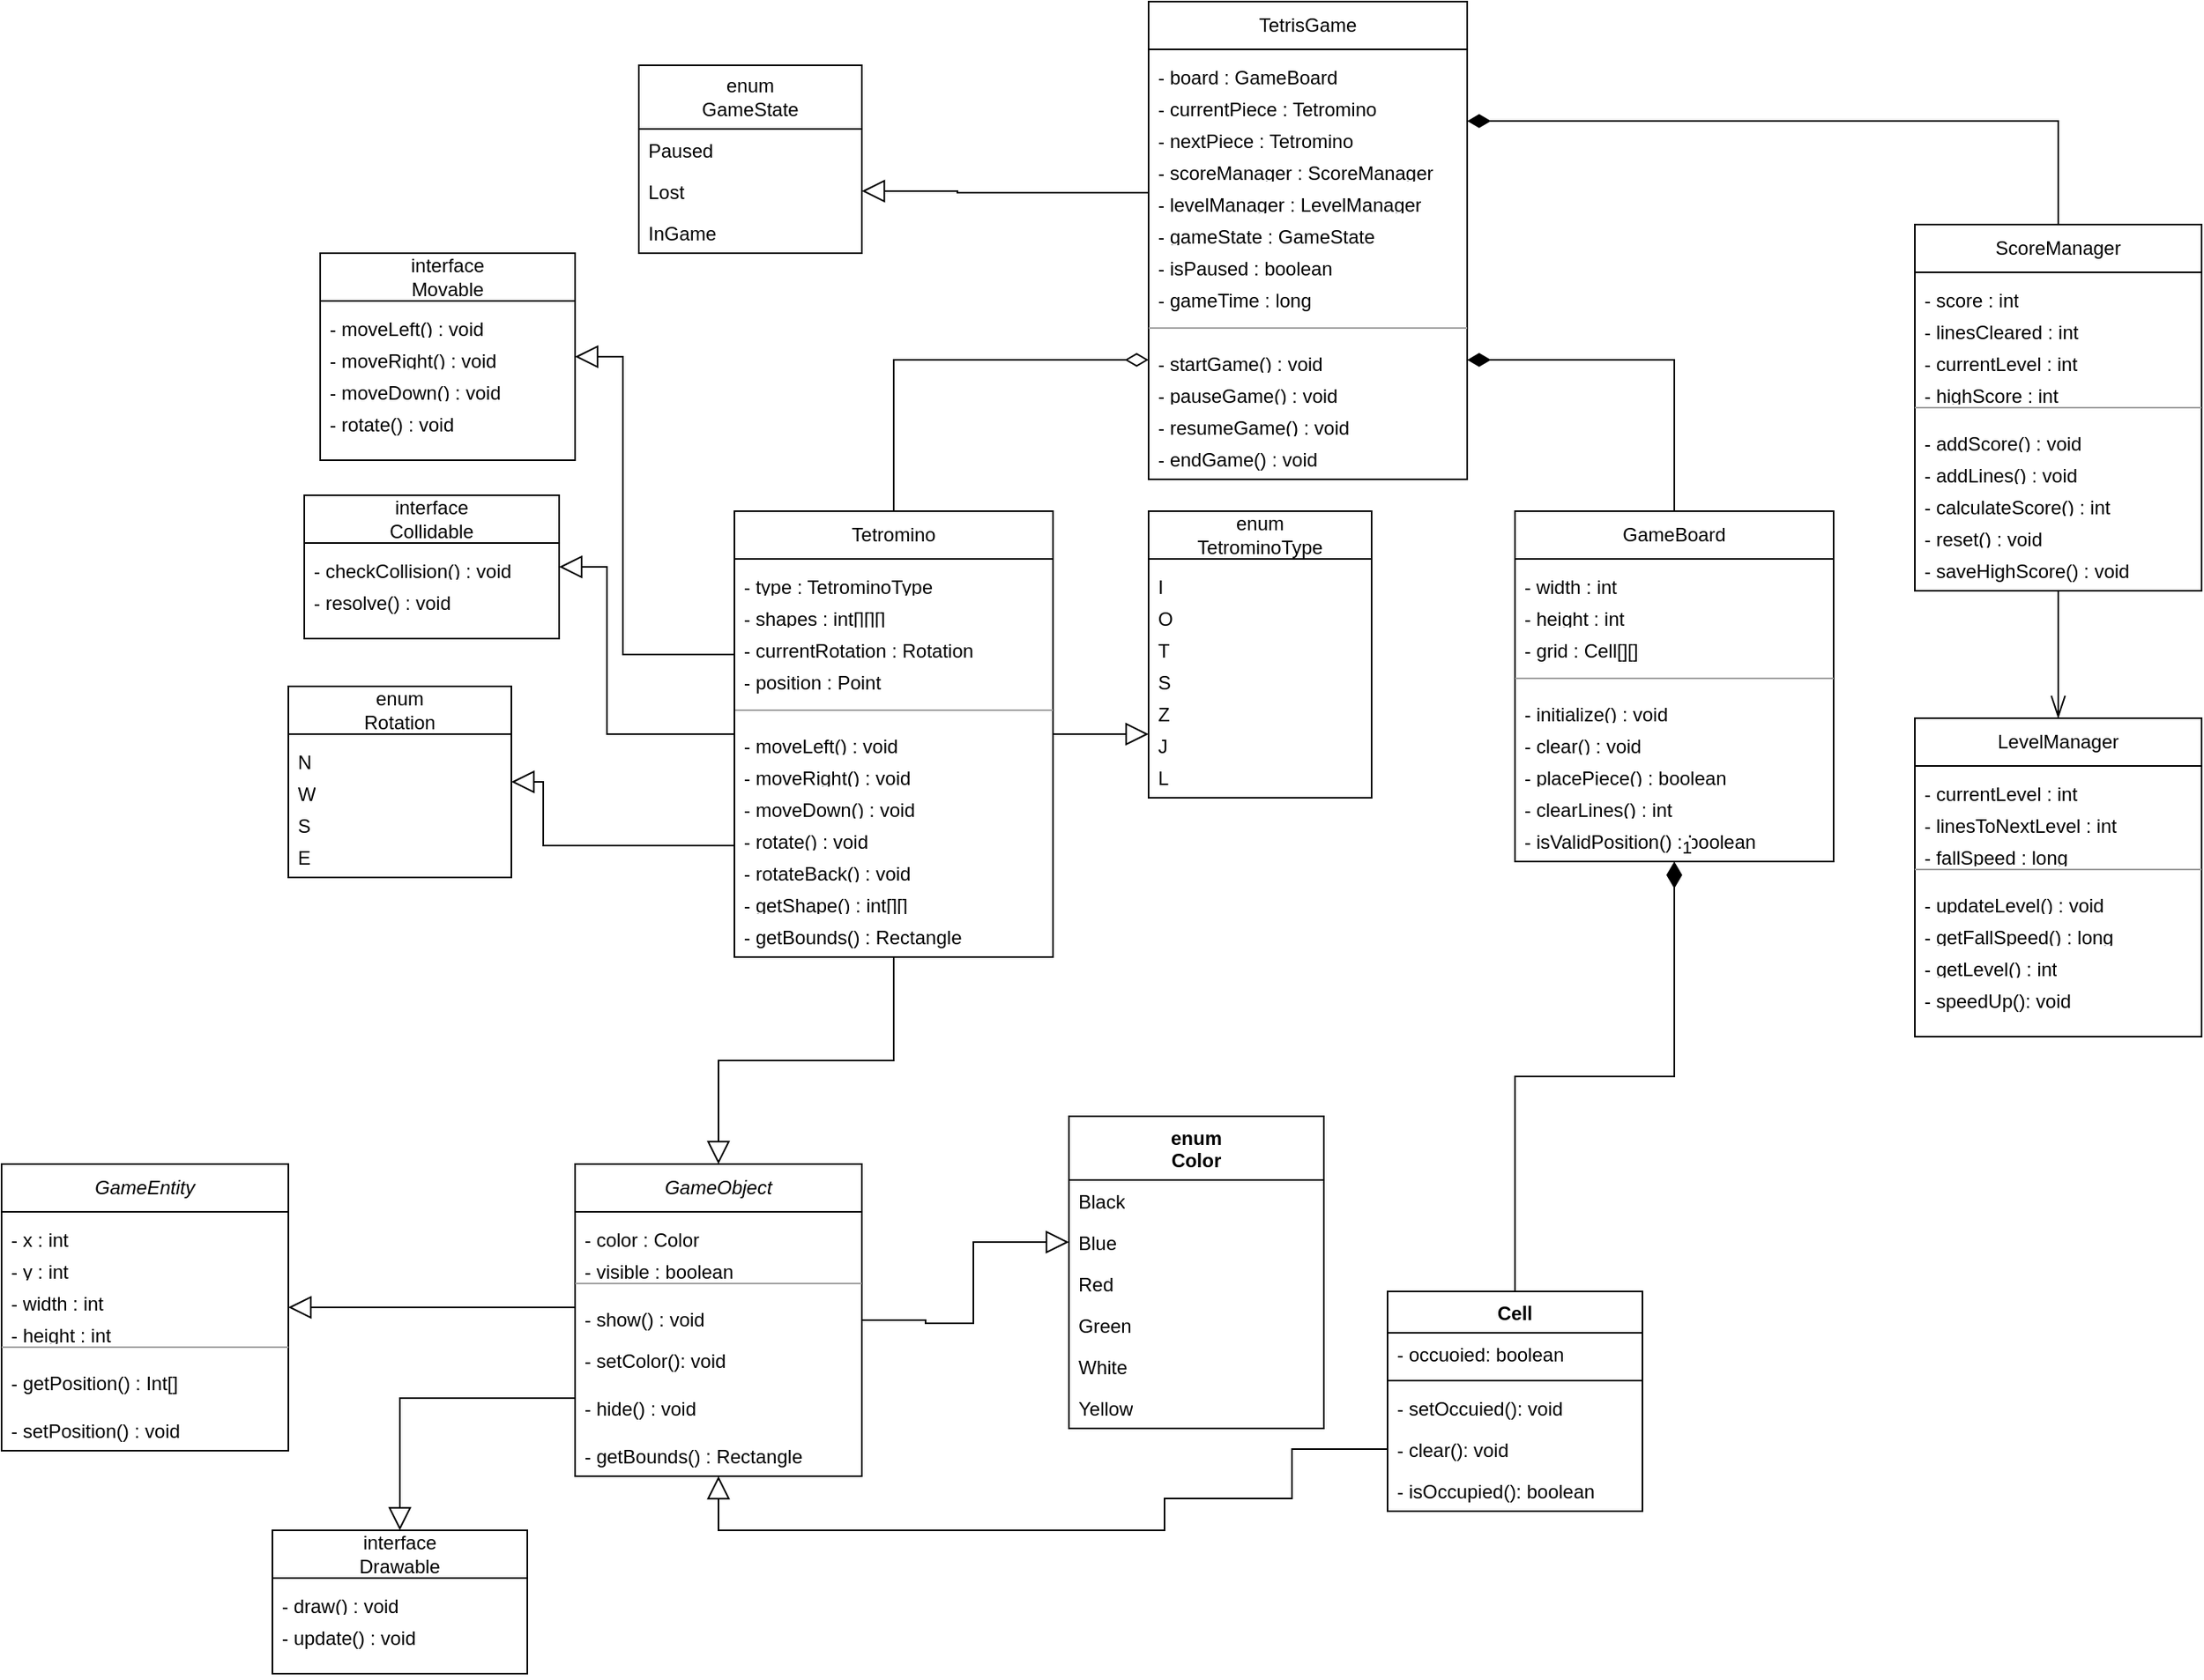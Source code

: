 <mxfile version="28.0.6">
  <diagram name="Tetris Class Diagram" id="tetris-class-diagram">
    <mxGraphModel dx="1246" dy="756" grid="1" gridSize="10" guides="1" tooltips="1" connect="1" arrows="1" fold="1" page="1" pageScale="1" pageWidth="827" pageHeight="1169" math="0" shadow="0">
      <root>
        <mxCell id="0" />
        <mxCell id="1" parent="0" />
        <mxCell id="Movable" value="&lt;div&gt;interface&lt;/div&gt;Movable" style="swimlane;fontStyle=0;childLayout=stackLayout;horizontal=1;startSize=30;horizontalStack=0;resizeParent=1;resizeParentMax=0;resizeLast=0;collapsible=1;marginBottom=0;whiteSpace=wrap;html=1;" parent="1" vertex="1">
          <mxGeometry x="240" y="158" width="160" height="130" as="geometry" />
        </mxCell>
        <mxCell id="Movable_method1" value="- moveLeft() : void" style="text;strokeColor=none;fillColor=none;align=left;verticalAlign=top;spacingLeft=4;spacingTop=4;whiteSpace=wrap;overflow=hidden;rotatable=0;portConstraint=eastwest;html=1;" parent="Movable" vertex="1" connectable="0">
          <mxGeometry y="30" width="160" height="20" as="geometry" />
        </mxCell>
        <mxCell id="Movable_method2" value="- moveRight() : void" style="text;strokeColor=none;fillColor=none;align=left;verticalAlign=top;spacingLeft=4;spacingTop=4;whiteSpace=wrap;overflow=hidden;rotatable=0;portConstraint=eastwest;html=1;" parent="Movable" vertex="1" connectable="0">
          <mxGeometry y="50" width="160" height="20" as="geometry" />
        </mxCell>
        <mxCell id="Movable_method3" value="- moveDown() : void" style="text;strokeColor=none;fillColor=none;align=left;verticalAlign=top;spacingLeft=4;spacingTop=4;whiteSpace=wrap;overflow=hidden;rotatable=0;portConstraint=eastwest;html=1;" parent="Movable" vertex="1" connectable="0">
          <mxGeometry y="70" width="160" height="20" as="geometry" />
        </mxCell>
        <mxCell id="Movable_method4" value="- rotate() : void" style="text;strokeColor=none;fillColor=none;align=left;verticalAlign=top;spacingLeft=4;spacingTop=4;whiteSpace=wrap;overflow=hidden;rotatable=0;portConstraint=eastwest;html=1;" parent="Movable" vertex="1" connectable="0">
          <mxGeometry y="90" width="160" height="40" as="geometry" />
        </mxCell>
        <mxCell id="GameEntity" value="GameEntity" style="swimlane;fontStyle=2;childLayout=stackLayout;horizontal=1;startSize=30;horizontalStack=0;resizeParent=1;resizeParentMax=0;resizeLast=0;collapsible=1;marginBottom=0;whiteSpace=wrap;html=1;" parent="1" vertex="1">
          <mxGeometry x="40" y="730" width="180" height="180" as="geometry" />
        </mxCell>
        <mxCell id="GameEntity_field1" value="- x : int" style="text;strokeColor=none;fillColor=none;align=left;verticalAlign=top;spacingLeft=4;spacingTop=4;whiteSpace=wrap;overflow=hidden;rotatable=0;portConstraint=eastwest;html=1;" parent="GameEntity" vertex="1" connectable="0">
          <mxGeometry y="30" width="180" height="20" as="geometry" />
        </mxCell>
        <mxCell id="GameEntity_field2" value="- y : int" style="text;strokeColor=none;fillColor=none;align=left;verticalAlign=top;spacingLeft=4;spacingTop=4;whiteSpace=wrap;overflow=hidden;rotatable=0;portConstraint=eastwest;html=1;" parent="GameEntity" vertex="1" connectable="0">
          <mxGeometry y="50" width="180" height="20" as="geometry" />
        </mxCell>
        <mxCell id="GameEntity_field3" value="- width : int" style="text;strokeColor=none;fillColor=none;align=left;verticalAlign=top;spacingLeft=4;spacingTop=4;whiteSpace=wrap;overflow=hidden;rotatable=0;portConstraint=eastwest;html=1;" parent="GameEntity" vertex="1" connectable="0">
          <mxGeometry y="70" width="180" height="20" as="geometry" />
        </mxCell>
        <mxCell id="GameEntity_field4" value="- height : int" style="text;strokeColor=none;fillColor=none;align=left;verticalAlign=top;spacingLeft=4;spacingTop=4;whiteSpace=wrap;overflow=hidden;rotatable=0;portConstraint=eastwest;html=1;" parent="GameEntity" vertex="1" connectable="0">
          <mxGeometry y="90" width="180" height="20" as="geometry" />
        </mxCell>
        <mxCell id="GameEntity_separator" value="" style="line;strokeWidth=1;fillColor=none;align=left;spacingLeft=4;spacingTop=4;strokeColor=#A0A0A0;portConstraint=eastwest;html=1;" parent="GameEntity" vertex="1" connectable="0">
          <mxGeometry y="110" width="180" height="10" as="geometry" />
        </mxCell>
        <mxCell id="GameEntity_method1" value="- getPosition() : Int[]" style="text;strokeColor=none;fillColor=none;align=left;verticalAlign=top;spacingLeft=4;spacingTop=4;whiteSpace=wrap;overflow=hidden;rotatable=0;portConstraint=eastwest;html=1;" parent="GameEntity" vertex="1" connectable="0">
          <mxGeometry y="120" width="180" height="30" as="geometry" />
        </mxCell>
        <mxCell id="GameEntity_method2" value="- setPosition() : void" style="text;strokeColor=none;fillColor=none;align=left;verticalAlign=top;spacingLeft=4;spacingTop=4;whiteSpace=wrap;overflow=hidden;rotatable=0;portConstraint=eastwest;html=1;" parent="GameEntity" vertex="1" connectable="0">
          <mxGeometry y="150" width="180" height="30" as="geometry" />
        </mxCell>
        <mxCell id="GameObject" value="GameObject" style="swimlane;fontStyle=2;childLayout=stackLayout;horizontal=1;startSize=30;horizontalStack=0;resizeParent=1;resizeParentMax=0;resizeLast=0;collapsible=1;marginBottom=0;whiteSpace=wrap;html=1;" parent="1" vertex="1">
          <mxGeometry x="400" y="730" width="180" height="196" as="geometry" />
        </mxCell>
        <mxCell id="GameObject_field1" value="- color : Color" style="text;strokeColor=none;fillColor=none;align=left;verticalAlign=top;spacingLeft=4;spacingTop=4;whiteSpace=wrap;overflow=hidden;rotatable=0;portConstraint=eastwest;html=1;" parent="GameObject" vertex="1" connectable="0">
          <mxGeometry y="30" width="180" height="20" as="geometry" />
        </mxCell>
        <mxCell id="GameObject_field2" value="- visible : boolean" style="text;strokeColor=none;fillColor=none;align=left;verticalAlign=top;spacingLeft=4;spacingTop=4;whiteSpace=wrap;overflow=hidden;rotatable=0;portConstraint=eastwest;html=1;" parent="GameObject" vertex="1" connectable="0">
          <mxGeometry y="50" width="180" height="20" as="geometry" />
        </mxCell>
        <mxCell id="GameObject_separator" value="" style="line;strokeWidth=1;fillColor=none;align=left;spacingLeft=4;spacingTop=4;strokeColor=#A0A0A0;portConstraint=eastwest;html=1;" parent="GameObject" vertex="1" connectable="0">
          <mxGeometry y="70" width="180" height="10" as="geometry" />
        </mxCell>
        <mxCell id="GameObject_method1" value="- show() : void" style="text;strokeColor=none;fillColor=none;align=left;verticalAlign=top;spacingLeft=4;spacingTop=4;whiteSpace=wrap;overflow=hidden;rotatable=0;portConstraint=eastwest;html=1;" parent="GameObject" vertex="1" connectable="0">
          <mxGeometry y="80" width="180" height="30" as="geometry" />
        </mxCell>
        <mxCell id="ckDsPAgQt7Nwr-Zd_fl7-12" value="- setColor(): void" style="text;strokeColor=none;fillColor=none;align=left;verticalAlign=top;spacingLeft=4;spacingRight=4;overflow=hidden;rotatable=0;points=[[0,0.5],[1,0.5]];portConstraint=eastwest;whiteSpace=wrap;html=1;" vertex="1" parent="GameObject">
          <mxGeometry y="110" width="180" height="26" as="geometry" />
        </mxCell>
        <mxCell id="GameObject_method2" value="- hide() : void" style="text;strokeColor=none;fillColor=none;align=left;verticalAlign=top;spacingLeft=4;spacingTop=4;whiteSpace=wrap;overflow=hidden;rotatable=0;portConstraint=eastwest;html=1;" parent="GameObject" vertex="1" connectable="0">
          <mxGeometry y="136" width="180" height="30" as="geometry" />
        </mxCell>
        <mxCell id="GameObject_method3" value="- getBounds() : Rectangle" style="text;strokeColor=none;fillColor=none;align=left;verticalAlign=top;spacingLeft=4;spacingTop=4;whiteSpace=wrap;overflow=hidden;rotatable=0;portConstraint=eastwest;html=1;" parent="GameObject" vertex="1" connectable="0">
          <mxGeometry y="166" width="180" height="30" as="geometry" />
        </mxCell>
        <mxCell id="TetrisGame" value="TetrisGame" style="swimlane;fontStyle=0;childLayout=stackLayout;horizontal=1;startSize=30;horizontalStack=0;resizeParent=1;resizeParentMax=0;resizeLast=0;collapsible=1;marginBottom=0;whiteSpace=wrap;html=1;" parent="1" vertex="1">
          <mxGeometry x="760" width="200" height="300" as="geometry" />
        </mxCell>
        <mxCell id="TetrisGame_field1" value="- board : GameBoard" style="text;strokeColor=none;fillColor=none;align=left;verticalAlign=top;spacingLeft=4;spacingTop=4;whiteSpace=wrap;overflow=hidden;rotatable=0;portConstraint=eastwest;html=1;" parent="TetrisGame" vertex="1" connectable="0">
          <mxGeometry y="30" width="200" height="20" as="geometry" />
        </mxCell>
        <mxCell id="TetrisGame_field2" value="- currentPiece : Tetromino" style="text;strokeColor=none;fillColor=none;align=left;verticalAlign=top;spacingLeft=4;spacingTop=4;whiteSpace=wrap;overflow=hidden;rotatable=0;portConstraint=eastwest;html=1;" parent="TetrisGame" vertex="1" connectable="0">
          <mxGeometry y="50" width="200" height="20" as="geometry" />
        </mxCell>
        <mxCell id="TetrisGame_field3" value="- nextPiece : Tetromino" style="text;strokeColor=none;fillColor=none;align=left;verticalAlign=top;spacingLeft=4;spacingTop=4;whiteSpace=wrap;overflow=hidden;rotatable=0;portConstraint=eastwest;html=1;" parent="TetrisGame" vertex="1" connectable="0">
          <mxGeometry y="70" width="200" height="20" as="geometry" />
        </mxCell>
        <mxCell id="TetrisGame_field4" value="- scoreManager : ScoreManager" style="text;strokeColor=none;fillColor=none;align=left;verticalAlign=top;spacingLeft=4;spacingTop=4;whiteSpace=wrap;overflow=hidden;rotatable=0;portConstraint=eastwest;html=1;" parent="TetrisGame" vertex="1" connectable="0">
          <mxGeometry y="90" width="200" height="20" as="geometry" />
        </mxCell>
        <mxCell id="TetrisGame_field5" value="- levelManager : LevelManager" style="text;strokeColor=none;fillColor=none;align=left;verticalAlign=top;spacingLeft=4;spacingTop=4;whiteSpace=wrap;overflow=hidden;rotatable=0;portConstraint=eastwest;html=1;" parent="TetrisGame" vertex="1" connectable="0">
          <mxGeometry y="110" width="200" height="20" as="geometry" />
        </mxCell>
        <mxCell id="TetrisGame_field6" value="- gameState : GameState" style="text;strokeColor=none;fillColor=none;align=left;verticalAlign=top;spacingLeft=4;spacingTop=4;whiteSpace=wrap;overflow=hidden;rotatable=0;portConstraint=eastwest;html=1;" parent="TetrisGame" vertex="1" connectable="0">
          <mxGeometry y="130" width="200" height="20" as="geometry" />
        </mxCell>
        <mxCell id="TetrisGame_field7" value="- isPaused : boolean" style="text;strokeColor=none;fillColor=none;align=left;verticalAlign=top;spacingLeft=4;spacingTop=4;whiteSpace=wrap;overflow=hidden;rotatable=0;portConstraint=eastwest;html=1;" parent="TetrisGame" vertex="1" connectable="0">
          <mxGeometry y="150" width="200" height="20" as="geometry" />
        </mxCell>
        <mxCell id="TetrisGame_field8" value="- gameTime : long" style="text;strokeColor=none;fillColor=none;align=left;verticalAlign=top;spacingLeft=4;spacingTop=4;whiteSpace=wrap;overflow=hidden;rotatable=0;portConstraint=eastwest;html=1;" parent="TetrisGame" vertex="1" connectable="0">
          <mxGeometry y="170" width="200" height="30" as="geometry" />
        </mxCell>
        <mxCell id="TetrisGame_separator" value="" style="line;strokeWidth=1;fillColor=none;align=left;spacingLeft=4;spacingTop=4;strokeColor=#A0A0A0;portConstraint=eastwest;html=1;" parent="TetrisGame" vertex="1" connectable="0">
          <mxGeometry y="200" width="200" height="10" as="geometry" />
        </mxCell>
        <mxCell id="TetrisGame_method1" value="- startGame() : void" style="text;strokeColor=none;fillColor=none;align=left;verticalAlign=top;spacingLeft=4;spacingTop=4;whiteSpace=wrap;overflow=hidden;rotatable=0;portConstraint=eastwest;html=1;" parent="TetrisGame" vertex="1" connectable="0">
          <mxGeometry y="210" width="200" height="20" as="geometry" />
        </mxCell>
        <mxCell id="TetrisGame_method2" value="- pauseGame() : void" style="text;strokeColor=none;fillColor=none;align=left;verticalAlign=top;spacingLeft=4;spacingTop=4;whiteSpace=wrap;overflow=hidden;rotatable=0;portConstraint=eastwest;html=1;" parent="TetrisGame" vertex="1" connectable="0">
          <mxGeometry y="230" width="200" height="20" as="geometry" />
        </mxCell>
        <mxCell id="TetrisGame_method3" value="- resumeGame() : void" style="text;strokeColor=none;fillColor=none;align=left;verticalAlign=top;spacingLeft=4;spacingTop=4;whiteSpace=wrap;overflow=hidden;rotatable=0;portConstraint=eastwest;html=1;" parent="TetrisGame" vertex="1" connectable="0">
          <mxGeometry y="250" width="200" height="20" as="geometry" />
        </mxCell>
        <mxCell id="TetrisGame_method4" value="- endGame() : void" style="text;strokeColor=none;fillColor=none;align=left;verticalAlign=top;spacingLeft=4;spacingTop=4;whiteSpace=wrap;overflow=hidden;rotatable=0;portConstraint=eastwest;html=1;" parent="TetrisGame" vertex="1" connectable="0">
          <mxGeometry y="270" width="200" height="30" as="geometry" />
        </mxCell>
        <mxCell id="GameBoard" value="GameBoard" style="swimlane;fontStyle=0;childLayout=stackLayout;horizontal=1;startSize=30;horizontalStack=0;resizeParent=1;resizeParentMax=0;resizeLast=0;collapsible=1;marginBottom=0;whiteSpace=wrap;html=1;" parent="1" vertex="1">
          <mxGeometry x="990" y="320" width="200" height="220" as="geometry" />
        </mxCell>
        <mxCell id="GameBoard_field1" value="- width : int" style="text;strokeColor=none;fillColor=none;align=left;verticalAlign=top;spacingLeft=4;spacingTop=4;whiteSpace=wrap;overflow=hidden;rotatable=0;portConstraint=eastwest;html=1;" parent="GameBoard" vertex="1" connectable="0">
          <mxGeometry y="30" width="200" height="20" as="geometry" />
        </mxCell>
        <mxCell id="GameBoard_field2" value="- height : int" style="text;strokeColor=none;fillColor=none;align=left;verticalAlign=top;spacingLeft=4;spacingTop=4;whiteSpace=wrap;overflow=hidden;rotatable=0;portConstraint=eastwest;html=1;" parent="GameBoard" vertex="1" connectable="0">
          <mxGeometry y="50" width="200" height="20" as="geometry" />
        </mxCell>
        <mxCell id="GameBoard_field3" value="- grid : Cell[][]" style="text;strokeColor=none;fillColor=none;align=left;verticalAlign=top;spacingLeft=4;spacingTop=4;whiteSpace=wrap;overflow=hidden;rotatable=0;portConstraint=eastwest;html=1;" parent="GameBoard" vertex="1" connectable="0">
          <mxGeometry y="70" width="200" height="30" as="geometry" />
        </mxCell>
        <mxCell id="GameBoard_separator" value="" style="line;strokeWidth=1;fillColor=none;align=left;spacingLeft=4;spacingTop=4;strokeColor=#A0A0A0;portConstraint=eastwest;html=1;" parent="GameBoard" vertex="1" connectable="0">
          <mxGeometry y="100" width="200" height="10" as="geometry" />
        </mxCell>
        <mxCell id="GameBoard_method1" value="- initialize() : void" style="text;strokeColor=none;fillColor=none;align=left;verticalAlign=top;spacingLeft=4;spacingTop=4;whiteSpace=wrap;overflow=hidden;rotatable=0;portConstraint=eastwest;html=1;" parent="GameBoard" vertex="1" connectable="0">
          <mxGeometry y="110" width="200" height="20" as="geometry" />
        </mxCell>
        <mxCell id="GameBoard_method2" value="- clear() : void" style="text;strokeColor=none;fillColor=none;align=left;verticalAlign=top;spacingLeft=4;spacingTop=4;whiteSpace=wrap;overflow=hidden;rotatable=0;portConstraint=eastwest;html=1;" parent="GameBoard" vertex="1" connectable="0">
          <mxGeometry y="130" width="200" height="20" as="geometry" />
        </mxCell>
        <mxCell id="GameBoard_method3" value="- placePiece() : boolean" style="text;strokeColor=none;fillColor=none;align=left;verticalAlign=top;spacingLeft=4;spacingTop=4;whiteSpace=wrap;overflow=hidden;rotatable=0;portConstraint=eastwest;html=1;" parent="GameBoard" vertex="1" connectable="0">
          <mxGeometry y="150" width="200" height="20" as="geometry" />
        </mxCell>
        <mxCell id="GameBoard_method4" value="- clearLines() : int" style="text;strokeColor=none;fillColor=none;align=left;verticalAlign=top;spacingLeft=4;spacingTop=4;whiteSpace=wrap;overflow=hidden;rotatable=0;portConstraint=eastwest;html=1;" parent="GameBoard" vertex="1" connectable="0">
          <mxGeometry y="170" width="200" height="20" as="geometry" />
        </mxCell>
        <mxCell id="GameBoard_method5" value="- isValidPosition() : boolean" style="text;strokeColor=none;fillColor=none;align=left;verticalAlign=top;spacingLeft=4;spacingTop=4;whiteSpace=wrap;overflow=hidden;rotatable=0;portConstraint=eastwest;html=1;" parent="GameBoard" vertex="1" connectable="0">
          <mxGeometry y="190" width="200" height="30" as="geometry" />
        </mxCell>
        <mxCell id="Tetromino" value="Tetromino" style="swimlane;fontStyle=0;childLayout=stackLayout;horizontal=1;startSize=30;horizontalStack=0;resizeParent=1;resizeParentMax=0;resizeLast=0;collapsible=1;marginBottom=0;whiteSpace=wrap;html=1;" parent="1" vertex="1">
          <mxGeometry x="500" y="320" width="200" height="280" as="geometry" />
        </mxCell>
        <mxCell id="Tetromino_field1" value="- type : TetrominoType" style="text;strokeColor=none;fillColor=none;align=left;verticalAlign=top;spacingLeft=4;spacingTop=4;whiteSpace=wrap;overflow=hidden;rotatable=0;portConstraint=eastwest;html=1;" parent="Tetromino" vertex="1" connectable="0">
          <mxGeometry y="30" width="200" height="20" as="geometry" />
        </mxCell>
        <mxCell id="Tetromino_field2" value="- shapes : int[][][]" style="text;strokeColor=none;fillColor=none;align=left;verticalAlign=top;spacingLeft=4;spacingTop=4;whiteSpace=wrap;overflow=hidden;rotatable=0;portConstraint=eastwest;html=1;" parent="Tetromino" vertex="1" connectable="0">
          <mxGeometry y="50" width="200" height="20" as="geometry" />
        </mxCell>
        <mxCell id="Tetromino_field3" value="- currentRotation : Rotation" style="text;strokeColor=none;fillColor=none;align=left;verticalAlign=top;spacingLeft=4;spacingTop=4;whiteSpace=wrap;overflow=hidden;rotatable=0;portConstraint=eastwest;html=1;" parent="Tetromino" vertex="1" connectable="0">
          <mxGeometry y="70" width="200" height="20" as="geometry" />
        </mxCell>
        <mxCell id="Tetromino_field5" value="- position : Point" style="text;strokeColor=none;fillColor=none;align=left;verticalAlign=top;spacingLeft=4;spacingTop=4;whiteSpace=wrap;overflow=hidden;rotatable=0;portConstraint=eastwest;html=1;" parent="Tetromino" vertex="1" connectable="0">
          <mxGeometry y="90" width="200" height="30" as="geometry" />
        </mxCell>
        <mxCell id="Tetromino_separator" value="" style="line;strokeWidth=1;fillColor=none;align=left;spacingLeft=4;spacingTop=4;strokeColor=#A0A0A0;portConstraint=eastwest;html=1;" parent="Tetromino" vertex="1" connectable="0">
          <mxGeometry y="120" width="200" height="10" as="geometry" />
        </mxCell>
        <mxCell id="Tetromino_method1" value="- moveLeft() : void" style="text;strokeColor=none;fillColor=none;align=left;verticalAlign=top;spacingLeft=4;spacingTop=4;whiteSpace=wrap;overflow=hidden;rotatable=0;portConstraint=eastwest;html=1;" parent="Tetromino" vertex="1" connectable="0">
          <mxGeometry y="130" width="200" height="20" as="geometry" />
        </mxCell>
        <mxCell id="Tetromino_method2" value="- moveRight() : void" style="text;strokeColor=none;fillColor=none;align=left;verticalAlign=top;spacingLeft=4;spacingTop=4;whiteSpace=wrap;overflow=hidden;rotatable=0;portConstraint=eastwest;html=1;" parent="Tetromino" vertex="1" connectable="0">
          <mxGeometry y="150" width="200" height="20" as="geometry" />
        </mxCell>
        <mxCell id="Tetromino_method3" value="- moveDown() : void" style="text;strokeColor=none;fillColor=none;align=left;verticalAlign=top;spacingLeft=4;spacingTop=4;whiteSpace=wrap;overflow=hidden;rotatable=0;portConstraint=eastwest;html=1;" parent="Tetromino" vertex="1" connectable="0">
          <mxGeometry y="170" width="200" height="20" as="geometry" />
        </mxCell>
        <mxCell id="Tetromino_method4" value="- rotate() : void" style="text;strokeColor=none;fillColor=none;align=left;verticalAlign=top;spacingLeft=4;spacingTop=4;whiteSpace=wrap;overflow=hidden;rotatable=0;portConstraint=eastwest;html=1;" parent="Tetromino" vertex="1" connectable="0">
          <mxGeometry y="190" width="200" height="20" as="geometry" />
        </mxCell>
        <mxCell id="Tetromino_method5" value="- rotateBack() : void" style="text;strokeColor=none;fillColor=none;align=left;verticalAlign=top;spacingLeft=4;spacingTop=4;whiteSpace=wrap;overflow=hidden;rotatable=0;portConstraint=eastwest;html=1;" parent="Tetromino" vertex="1" connectable="0">
          <mxGeometry y="210" width="200" height="20" as="geometry" />
        </mxCell>
        <mxCell id="Tetromino_method6" value="- getShape() : int[][]" style="text;strokeColor=none;fillColor=none;align=left;verticalAlign=top;spacingLeft=4;spacingTop=4;whiteSpace=wrap;overflow=hidden;rotatable=0;portConstraint=eastwest;html=1;" parent="Tetromino" vertex="1" connectable="0">
          <mxGeometry y="230" width="200" height="20" as="geometry" />
        </mxCell>
        <mxCell id="Tetromino_method7" value="- getBounds() : Rectangle" style="text;strokeColor=none;fillColor=none;align=left;verticalAlign=top;spacingLeft=4;spacingTop=4;whiteSpace=wrap;overflow=hidden;rotatable=0;portConstraint=eastwest;html=1;" parent="Tetromino" vertex="1" connectable="0">
          <mxGeometry y="250" width="200" height="30" as="geometry" />
        </mxCell>
        <mxCell id="TetrominoType" value="enum&lt;br&gt;TetrominoType" style="swimlane;fontStyle=0;childLayout=stackLayout;horizontal=1;startSize=30;horizontalStack=0;resizeParent=1;resizeParentMax=0;resizeLast=0;collapsible=1;marginBottom=0;whiteSpace=wrap;html=1;" parent="1" vertex="1">
          <mxGeometry x="760" y="320" width="140" height="180" as="geometry" />
        </mxCell>
        <mxCell id="TetrominoType_value1" value="I" style="text;strokeColor=none;fillColor=none;align=left;verticalAlign=top;spacingLeft=4;spacingTop=4;whiteSpace=wrap;overflow=hidden;rotatable=0;portConstraint=eastwest;html=1;" parent="TetrominoType" vertex="1" connectable="0">
          <mxGeometry y="30" width="140" height="20" as="geometry" />
        </mxCell>
        <mxCell id="TetrominoType_value2" value="O" style="text;strokeColor=none;fillColor=none;align=left;verticalAlign=top;spacingLeft=4;spacingTop=4;whiteSpace=wrap;overflow=hidden;rotatable=0;portConstraint=eastwest;html=1;" parent="TetrominoType" vertex="1" connectable="0">
          <mxGeometry y="50" width="140" height="20" as="geometry" />
        </mxCell>
        <mxCell id="TetrominoType_value3" value="T" style="text;strokeColor=none;fillColor=none;align=left;verticalAlign=top;spacingLeft=4;spacingTop=4;whiteSpace=wrap;overflow=hidden;rotatable=0;portConstraint=eastwest;html=1;" parent="TetrominoType" vertex="1" connectable="0">
          <mxGeometry y="70" width="140" height="20" as="geometry" />
        </mxCell>
        <mxCell id="TetrominoType_value4" value="S" style="text;strokeColor=none;fillColor=none;align=left;verticalAlign=top;spacingLeft=4;spacingTop=4;whiteSpace=wrap;overflow=hidden;rotatable=0;portConstraint=eastwest;html=1;" parent="TetrominoType" vertex="1" connectable="0">
          <mxGeometry y="90" width="140" height="20" as="geometry" />
        </mxCell>
        <mxCell id="TetrominoType_value5" value="Z" style="text;strokeColor=none;fillColor=none;align=left;verticalAlign=top;spacingLeft=4;spacingTop=4;whiteSpace=wrap;overflow=hidden;rotatable=0;portConstraint=eastwest;html=1;" parent="TetrominoType" vertex="1" connectable="0">
          <mxGeometry y="110" width="140" height="20" as="geometry" />
        </mxCell>
        <mxCell id="TetrominoType_value6" value="J" style="text;strokeColor=none;fillColor=none;align=left;verticalAlign=top;spacingLeft=4;spacingTop=4;whiteSpace=wrap;overflow=hidden;rotatable=0;portConstraint=eastwest;html=1;" parent="TetrominoType" vertex="1" connectable="0">
          <mxGeometry y="130" width="140" height="20" as="geometry" />
        </mxCell>
        <mxCell id="TetrominoType_value7" value="L" style="text;strokeColor=none;fillColor=none;align=left;verticalAlign=top;spacingLeft=4;spacingTop=4;whiteSpace=wrap;overflow=hidden;rotatable=0;portConstraint=eastwest;html=1;" parent="TetrominoType" vertex="1" connectable="0">
          <mxGeometry y="150" width="140" height="30" as="geometry" />
        </mxCell>
        <mxCell id="ScoreManager" value="ScoreManager" style="swimlane;fontStyle=0;childLayout=stackLayout;horizontal=1;startSize=30;horizontalStack=0;resizeParent=1;resizeParentMax=0;resizeLast=0;collapsible=1;marginBottom=0;whiteSpace=wrap;html=1;" parent="1" vertex="1">
          <mxGeometry x="1241" y="140" width="180" height="230" as="geometry" />
        </mxCell>
        <mxCell id="ScoreManager_field1" value="- score : int" style="text;strokeColor=none;fillColor=none;align=left;verticalAlign=top;spacingLeft=4;spacingTop=4;whiteSpace=wrap;overflow=hidden;rotatable=0;portConstraint=eastwest;html=1;" parent="ScoreManager" vertex="1" connectable="0">
          <mxGeometry y="30" width="180" height="20" as="geometry" />
        </mxCell>
        <mxCell id="ScoreManager_field2" value="- linesCleared : int" style="text;strokeColor=none;fillColor=none;align=left;verticalAlign=top;spacingLeft=4;spacingTop=4;whiteSpace=wrap;overflow=hidden;rotatable=0;portConstraint=eastwest;html=1;" parent="ScoreManager" vertex="1" connectable="0">
          <mxGeometry y="50" width="180" height="20" as="geometry" />
        </mxCell>
        <mxCell id="ScoreManager_field3" value="- currentLevel : int" style="text;strokeColor=none;fillColor=none;align=left;verticalAlign=top;spacingLeft=4;spacingTop=4;whiteSpace=wrap;overflow=hidden;rotatable=0;portConstraint=eastwest;html=1;" parent="ScoreManager" vertex="1" connectable="0">
          <mxGeometry y="70" width="180" height="20" as="geometry" />
        </mxCell>
        <mxCell id="ScoreManager_field4" value="- highScore : int" style="text;strokeColor=none;fillColor=none;align=left;verticalAlign=top;spacingLeft=4;spacingTop=4;whiteSpace=wrap;overflow=hidden;rotatable=0;portConstraint=eastwest;html=1;" parent="ScoreManager" vertex="1" connectable="0">
          <mxGeometry y="90" width="180" height="20" as="geometry" />
        </mxCell>
        <mxCell id="ScoreManager_separator" value="" style="line;strokeWidth=1;fillColor=none;align=left;spacingLeft=4;spacingTop=4;strokeColor=#A0A0A0;portConstraint=eastwest;html=1;" parent="ScoreManager" vertex="1" connectable="0">
          <mxGeometry y="110" width="180" height="10" as="geometry" />
        </mxCell>
        <mxCell id="ScoreManager_method1" value="- addScore() : void" style="text;strokeColor=none;fillColor=none;align=left;verticalAlign=top;spacingLeft=4;spacingTop=4;whiteSpace=wrap;overflow=hidden;rotatable=0;portConstraint=eastwest;html=1;" parent="ScoreManager" vertex="1" connectable="0">
          <mxGeometry y="120" width="180" height="20" as="geometry" />
        </mxCell>
        <mxCell id="ScoreManager_method2" value="- addLines() : void" style="text;strokeColor=none;fillColor=none;align=left;verticalAlign=top;spacingLeft=4;spacingTop=4;whiteSpace=wrap;overflow=hidden;rotatable=0;portConstraint=eastwest;html=1;" parent="ScoreManager" vertex="1" connectable="0">
          <mxGeometry y="140" width="180" height="20" as="geometry" />
        </mxCell>
        <mxCell id="ScoreManager_method3" value="- calculateScore() : int" style="text;strokeColor=none;fillColor=none;align=left;verticalAlign=top;spacingLeft=4;spacingTop=4;whiteSpace=wrap;overflow=hidden;rotatable=0;portConstraint=eastwest;html=1;" parent="ScoreManager" vertex="1" connectable="0">
          <mxGeometry y="160" width="180" height="20" as="geometry" />
        </mxCell>
        <mxCell id="ScoreManager_method4" value="- reset() : void" style="text;strokeColor=none;fillColor=none;align=left;verticalAlign=top;spacingLeft=4;spacingTop=4;whiteSpace=wrap;overflow=hidden;rotatable=0;portConstraint=eastwest;html=1;" parent="ScoreManager" vertex="1" connectable="0">
          <mxGeometry y="180" width="180" height="20" as="geometry" />
        </mxCell>
        <mxCell id="ScoreManager_method5" value="- saveHighScore() : void" style="text;strokeColor=none;fillColor=none;align=left;verticalAlign=top;spacingLeft=4;spacingTop=4;whiteSpace=wrap;overflow=hidden;rotatable=0;portConstraint=eastwest;html=1;" parent="ScoreManager" vertex="1" connectable="0">
          <mxGeometry y="200" width="180" height="30" as="geometry" />
        </mxCell>
        <mxCell id="LevelManager" value="LevelManager" style="swimlane;fontStyle=0;childLayout=stackLayout;horizontal=1;startSize=30;horizontalStack=0;resizeParent=1;resizeParentMax=0;resizeLast=0;collapsible=1;marginBottom=0;whiteSpace=wrap;html=1;" parent="1" vertex="1">
          <mxGeometry x="1241" y="450" width="180" height="200" as="geometry" />
        </mxCell>
        <mxCell id="LevelManager_field1" value="- currentLevel : int" style="text;strokeColor=none;fillColor=none;align=left;verticalAlign=top;spacingLeft=4;spacingTop=4;whiteSpace=wrap;overflow=hidden;rotatable=0;portConstraint=eastwest;html=1;" parent="LevelManager" vertex="1" connectable="0">
          <mxGeometry y="30" width="180" height="20" as="geometry" />
        </mxCell>
        <mxCell id="LevelManager_field2" value="- linesToNextLevel : int" style="text;strokeColor=none;fillColor=none;align=left;verticalAlign=top;spacingLeft=4;spacingTop=4;whiteSpace=wrap;overflow=hidden;rotatable=0;portConstraint=eastwest;html=1;" parent="LevelManager" vertex="1" connectable="0">
          <mxGeometry y="50" width="180" height="20" as="geometry" />
        </mxCell>
        <mxCell id="LevelManager_field3" value="- fallSpeed : long" style="text;strokeColor=none;fillColor=none;align=left;verticalAlign=top;spacingLeft=4;spacingTop=4;whiteSpace=wrap;overflow=hidden;rotatable=0;portConstraint=eastwest;html=1;" parent="LevelManager" vertex="1" connectable="0">
          <mxGeometry y="70" width="180" height="20" as="geometry" />
        </mxCell>
        <mxCell id="LevelManager_separator" value="" style="line;strokeWidth=1;fillColor=none;align=left;spacingLeft=4;spacingTop=4;strokeColor=#A0A0A0;portConstraint=eastwest;html=1;" parent="LevelManager" vertex="1" connectable="0">
          <mxGeometry y="90" width="180" height="10" as="geometry" />
        </mxCell>
        <mxCell id="LevelManager_method1" value="- updateLevel() : void" style="text;strokeColor=none;fillColor=none;align=left;verticalAlign=top;spacingLeft=4;spacingTop=4;whiteSpace=wrap;overflow=hidden;rotatable=0;portConstraint=eastwest;html=1;" parent="LevelManager" vertex="1" connectable="0">
          <mxGeometry y="100" width="180" height="20" as="geometry" />
        </mxCell>
        <mxCell id="LevelManager_method2" value="- getFallSpeed() : long" style="text;strokeColor=none;fillColor=none;align=left;verticalAlign=top;spacingLeft=4;spacingTop=4;whiteSpace=wrap;overflow=hidden;rotatable=0;portConstraint=eastwest;html=1;" parent="LevelManager" vertex="1" connectable="0">
          <mxGeometry y="120" width="180" height="20" as="geometry" />
        </mxCell>
        <mxCell id="LevelManager_method3" value="- getLevel() : int" style="text;strokeColor=none;fillColor=none;align=left;verticalAlign=top;spacingLeft=4;spacingTop=4;whiteSpace=wrap;overflow=hidden;rotatable=0;portConstraint=eastwest;html=1;" parent="LevelManager" vertex="1" connectable="0">
          <mxGeometry y="140" width="180" height="20" as="geometry" />
        </mxCell>
        <mxCell id="LevelManager_method4" value="- speedUp(): void" style="text;strokeColor=none;fillColor=none;align=left;verticalAlign=top;spacingLeft=4;spacingTop=4;whiteSpace=wrap;overflow=hidden;rotatable=0;portConstraint=eastwest;html=1;" parent="LevelManager" vertex="1" connectable="0">
          <mxGeometry y="160" width="180" height="40" as="geometry" />
        </mxCell>
        <mxCell id="inheritance1" value="" style="endArrow=block;endFill=0;endSize=12;html=1;rounded=0;entryX=1;entryY=0.5;entryDx=0;entryDy=0;jumpSize=6;strokeWidth=1;edgeStyle=orthogonalEdgeStyle;" parent="1" source="GameObject" target="GameEntity" edge="1">
          <mxGeometry width="100" height="100" relative="1" as="geometry">
            <mxPoint x="350" y="220" as="sourcePoint" />
            <mxPoint x="130" y="420" as="targetPoint" />
            <Array as="points">
              <mxPoint x="330" y="820" />
              <mxPoint x="330" y="820" />
            </Array>
          </mxGeometry>
        </mxCell>
        <mxCell id="inheritance2" value="" style="endArrow=block;endFill=0;endSize=12;html=1;rounded=0;entryX=0.5;entryY=0;entryDx=0;entryDy=0;jumpSize=6;strokeWidth=1;edgeStyle=orthogonalEdgeStyle;" parent="1" source="Tetromino" target="GameObject" edge="1">
          <mxGeometry width="100" height="100" relative="1" as="geometry">
            <mxPoint x="620" y="460" as="sourcePoint" />
            <mxPoint x="350" y="400" as="targetPoint" />
          </mxGeometry>
        </mxCell>
        <mxCell id="composition1" value="" style="endArrow=none;endFill=0;endSize=12;html=1;rounded=0;strokeWidth=1;entryX=0.5;entryY=0;entryDx=0;entryDy=0;jumpSize=6;edgeStyle=orthogonalEdgeStyle;exitX=1;exitY=0.75;exitDx=0;exitDy=0;startArrow=diamondThin;startFill=1;startSize=12;" parent="1" source="TetrisGame" target="GameBoard" edge="1">
          <mxGeometry width="100" height="100" relative="1" as="geometry">
            <mxPoint x="240" y="560" as="sourcePoint" />
            <mxPoint x="280" y="460" as="targetPoint" />
          </mxGeometry>
        </mxCell>
        <mxCell id="composition2" value="" style="endArrow=none;endFill=0;endSize=12;html=1;rounded=0;strokeWidth=1;entryX=0.5;entryY=0;entryDx=0;entryDy=0;jumpSize=6;edgeStyle=orthogonalEdgeStyle;exitX=1;exitY=0.25;exitDx=0;exitDy=0;startSize=12;startArrow=diamondThin;startFill=1;" parent="1" source="TetrisGame" target="ScoreManager" edge="1">
          <mxGeometry width="100" height="100" relative="1" as="geometry">
            <mxPoint x="140" y="740" as="sourcePoint" />
            <mxPoint x="40" y="780" as="targetPoint" />
          </mxGeometry>
        </mxCell>
        <mxCell id="aggregation1" value="" style="endArrow=none;endFill=0;endSize=12;html=1;rounded=0;strokeWidth=1;entryX=0.5;entryY=0;entryDx=0;entryDy=0;jumpSize=6;edgeStyle=orthogonalEdgeStyle;exitX=0;exitY=0.75;exitDx=0;exitDy=0;startArrow=diamondThin;startFill=0;startSize=12;" parent="1" source="TetrisGame" target="Tetromino" edge="1">
          <mxGeometry width="100" height="100" relative="1" as="geometry">
            <mxPoint x="240" y="580" as="sourcePoint" />
            <mxPoint x="520" y="460" as="targetPoint" />
          </mxGeometry>
        </mxCell>
        <mxCell id="association1" value="" style="endArrow=block;endFill=0;endSize=12;html=1;rounded=0;strokeWidth=1;jumpSize=6;edgeStyle=orthogonalEdgeStyle;" parent="1" source="Tetromino" edge="1">
          <mxGeometry width="100" height="100" relative="1" as="geometry">
            <mxPoint x="720" y="560" as="sourcePoint" />
            <mxPoint x="760" y="460" as="targetPoint" />
            <Array as="points">
              <mxPoint x="760" y="460" />
            </Array>
          </mxGeometry>
        </mxCell>
        <mxCell id="association2" value="" style="endArrow=openThin;endFill=0;endSize=12;html=1;rounded=0;strokeWidth=1;entryX=0.5;entryY=0;entryDx=0;entryDy=0;jumpSize=6;" parent="1" source="ScoreManager" target="LevelManager" edge="1">
          <mxGeometry width="100" height="100" relative="1" as="geometry">
            <mxPoint x="220" y="860" as="sourcePoint" />
            <mxPoint x="260" y="780" as="targetPoint" />
          </mxGeometry>
        </mxCell>
        <mxCell id="ckDsPAgQt7Nwr-Zd_fl7-5" value="Cell" style="swimlane;fontStyle=1;align=center;verticalAlign=top;childLayout=stackLayout;horizontal=1;startSize=26;horizontalStack=0;resizeParent=1;resizeParentMax=0;resizeLast=0;collapsible=1;marginBottom=0;whiteSpace=wrap;html=1;" vertex="1" parent="1">
          <mxGeometry x="910" y="810" width="160" height="138" as="geometry" />
        </mxCell>
        <mxCell id="ckDsPAgQt7Nwr-Zd_fl7-6" value="- occuoied: boolean" style="text;strokeColor=none;fillColor=none;align=left;verticalAlign=top;spacingLeft=4;spacingRight=4;overflow=hidden;rotatable=0;points=[[0,0.5],[1,0.5]];portConstraint=eastwest;whiteSpace=wrap;html=1;" vertex="1" parent="ckDsPAgQt7Nwr-Zd_fl7-5">
          <mxGeometry y="26" width="160" height="26" as="geometry" />
        </mxCell>
        <mxCell id="ckDsPAgQt7Nwr-Zd_fl7-7" value="" style="line;strokeWidth=1;fillColor=none;align=left;verticalAlign=middle;spacingTop=-1;spacingLeft=3;spacingRight=3;rotatable=0;labelPosition=right;points=[];portConstraint=eastwest;strokeColor=inherit;" vertex="1" parent="ckDsPAgQt7Nwr-Zd_fl7-5">
          <mxGeometry y="52" width="160" height="8" as="geometry" />
        </mxCell>
        <mxCell id="ckDsPAgQt7Nwr-Zd_fl7-8" value="- setOccuied(): void" style="text;strokeColor=none;fillColor=none;align=left;verticalAlign=top;spacingLeft=4;spacingRight=4;overflow=hidden;rotatable=0;points=[[0,0.5],[1,0.5]];portConstraint=eastwest;whiteSpace=wrap;html=1;" vertex="1" parent="ckDsPAgQt7Nwr-Zd_fl7-5">
          <mxGeometry y="60" width="160" height="26" as="geometry" />
        </mxCell>
        <mxCell id="ckDsPAgQt7Nwr-Zd_fl7-13" value="- clear(): void" style="text;strokeColor=none;fillColor=none;align=left;verticalAlign=top;spacingLeft=4;spacingRight=4;overflow=hidden;rotatable=0;points=[[0,0.5],[1,0.5]];portConstraint=eastwest;whiteSpace=wrap;html=1;" vertex="1" parent="ckDsPAgQt7Nwr-Zd_fl7-5">
          <mxGeometry y="86" width="160" height="26" as="geometry" />
        </mxCell>
        <mxCell id="ckDsPAgQt7Nwr-Zd_fl7-14" value="- isOccupied(): boolean" style="text;strokeColor=none;fillColor=none;align=left;verticalAlign=top;spacingLeft=4;spacingRight=4;overflow=hidden;rotatable=0;points=[[0,0.5],[1,0.5]];portConstraint=eastwest;whiteSpace=wrap;html=1;" vertex="1" parent="ckDsPAgQt7Nwr-Zd_fl7-5">
          <mxGeometry y="112" width="160" height="26" as="geometry" />
        </mxCell>
        <mxCell id="ckDsPAgQt7Nwr-Zd_fl7-16" value="enum&lt;div&gt;Color&lt;/div&gt;" style="swimlane;fontStyle=1;align=center;verticalAlign=top;childLayout=stackLayout;horizontal=1;startSize=40;horizontalStack=0;resizeParent=1;resizeParentMax=0;resizeLast=0;collapsible=1;marginBottom=0;whiteSpace=wrap;html=1;" vertex="1" parent="1">
          <mxGeometry x="710" y="700" width="160" height="196" as="geometry" />
        </mxCell>
        <mxCell id="ckDsPAgQt7Nwr-Zd_fl7-23" value="Black" style="text;strokeColor=none;fillColor=none;align=left;verticalAlign=top;spacingLeft=4;spacingRight=4;overflow=hidden;rotatable=0;points=[[0,0.5],[1,0.5]];portConstraint=eastwest;whiteSpace=wrap;html=1;" vertex="1" parent="ckDsPAgQt7Nwr-Zd_fl7-16">
          <mxGeometry y="40" width="160" height="26" as="geometry" />
        </mxCell>
        <mxCell id="ckDsPAgQt7Nwr-Zd_fl7-30" value="Blue" style="text;strokeColor=none;fillColor=none;align=left;verticalAlign=top;spacingLeft=4;spacingRight=4;overflow=hidden;rotatable=0;points=[[0,0.5],[1,0.5]];portConstraint=eastwest;whiteSpace=wrap;html=1;" vertex="1" parent="ckDsPAgQt7Nwr-Zd_fl7-16">
          <mxGeometry y="66" width="160" height="26" as="geometry" />
        </mxCell>
        <mxCell id="ckDsPAgQt7Nwr-Zd_fl7-29" value="Red" style="text;strokeColor=none;fillColor=none;align=left;verticalAlign=top;spacingLeft=4;spacingRight=4;overflow=hidden;rotatable=0;points=[[0,0.5],[1,0.5]];portConstraint=eastwest;whiteSpace=wrap;html=1;" vertex="1" parent="ckDsPAgQt7Nwr-Zd_fl7-16">
          <mxGeometry y="92" width="160" height="26" as="geometry" />
        </mxCell>
        <mxCell id="ckDsPAgQt7Nwr-Zd_fl7-28" value="Green" style="text;strokeColor=none;fillColor=none;align=left;verticalAlign=top;spacingLeft=4;spacingRight=4;overflow=hidden;rotatable=0;points=[[0,0.5],[1,0.5]];portConstraint=eastwest;whiteSpace=wrap;html=1;" vertex="1" parent="ckDsPAgQt7Nwr-Zd_fl7-16">
          <mxGeometry y="118" width="160" height="26" as="geometry" />
        </mxCell>
        <mxCell id="ckDsPAgQt7Nwr-Zd_fl7-31" value="White" style="text;strokeColor=none;fillColor=none;align=left;verticalAlign=top;spacingLeft=4;spacingRight=4;overflow=hidden;rotatable=0;points=[[0,0.5],[1,0.5]];portConstraint=eastwest;whiteSpace=wrap;html=1;" vertex="1" parent="ckDsPAgQt7Nwr-Zd_fl7-16">
          <mxGeometry y="144" width="160" height="26" as="geometry" />
        </mxCell>
        <mxCell id="ckDsPAgQt7Nwr-Zd_fl7-27" value="Yellow" style="text;strokeColor=none;fillColor=none;align=left;verticalAlign=top;spacingLeft=4;spacingRight=4;overflow=hidden;rotatable=0;points=[[0,0.5],[1,0.5]];portConstraint=eastwest;whiteSpace=wrap;html=1;" vertex="1" parent="ckDsPAgQt7Nwr-Zd_fl7-16">
          <mxGeometry y="170" width="160" height="26" as="geometry" />
        </mxCell>
        <mxCell id="ckDsPAgQt7Nwr-Zd_fl7-20" value="" style="endArrow=block;endFill=0;endSize=12;html=1;rounded=0;entryX=0.5;entryY=1;entryDx=0;entryDy=0;jumpSize=6;strokeWidth=1;edgeStyle=orthogonalEdgeStyle;exitX=0;exitY=0.5;exitDx=0;exitDy=0;" edge="1" parent="1" source="ckDsPAgQt7Nwr-Zd_fl7-13" target="GameObject">
          <mxGeometry width="100" height="100" relative="1" as="geometry">
            <mxPoint x="850" y="830.0" as="sourcePoint" />
            <mxPoint x="400" y="1020" as="targetPoint" />
            <Array as="points">
              <mxPoint x="850" y="909" />
              <mxPoint x="850" y="940" />
              <mxPoint x="770" y="940" />
              <mxPoint x="770" y="960" />
              <mxPoint x="490" y="960" />
            </Array>
          </mxGeometry>
        </mxCell>
        <mxCell id="ckDsPAgQt7Nwr-Zd_fl7-21" value="" style="endArrow=block;endFill=0;endSize=12;html=1;rounded=0;strokeWidth=1;jumpSize=6;edgeStyle=orthogonalEdgeStyle;exitX=1;exitY=0.5;exitDx=0;exitDy=0;entryX=0;entryY=0.5;entryDx=0;entryDy=0;" edge="1" parent="1" source="GameObject" target="ckDsPAgQt7Nwr-Zd_fl7-30">
          <mxGeometry width="100" height="100" relative="1" as="geometry">
            <mxPoint x="770" y="750" as="sourcePoint" />
            <mxPoint x="830" y="750" as="targetPoint" />
            <Array as="points">
              <mxPoint x="620" y="830" />
              <mxPoint x="650" y="830" />
              <mxPoint x="650" y="779" />
            </Array>
          </mxGeometry>
        </mxCell>
        <mxCell id="ckDsPAgQt7Nwr-Zd_fl7-32" value="1" style="endArrow=none;html=1;endSize=12;startArrow=diamondThin;startSize=14;startFill=1;edgeStyle=orthogonalEdgeStyle;align=left;verticalAlign=bottom;rounded=0;exitX=0.5;exitY=1;exitDx=0;exitDy=0;entryX=0.5;entryY=0;entryDx=0;entryDy=0;strokeWidth=1;endFill=0;" edge="1" parent="1" source="GameBoard" target="ckDsPAgQt7Nwr-Zd_fl7-5">
          <mxGeometry x="-1" y="3" relative="1" as="geometry">
            <mxPoint x="1030" y="680" as="sourcePoint" />
            <mxPoint x="1190" y="680" as="targetPoint" />
          </mxGeometry>
        </mxCell>
        <mxCell id="ckDsPAgQt7Nwr-Zd_fl7-33" value="" style="endArrow=block;endFill=0;endSize=12;html=1;rounded=0;entryX=1;entryY=0.5;entryDx=0;entryDy=0;jumpSize=6;strokeWidth=1;edgeStyle=orthogonalEdgeStyle;exitX=0;exitY=0.5;exitDx=0;exitDy=0;" edge="1" parent="1" source="Tetromino" target="Movable">
          <mxGeometry width="100" height="100" relative="1" as="geometry">
            <mxPoint x="650" y="680" as="sourcePoint" />
            <mxPoint x="470" y="680" as="targetPoint" />
            <Array as="points">
              <mxPoint x="500" y="410" />
              <mxPoint x="430" y="410" />
              <mxPoint x="430" y="223" />
            </Array>
          </mxGeometry>
        </mxCell>
        <mxCell id="ckDsPAgQt7Nwr-Zd_fl7-34" value="interface&lt;div&gt;Collidable&lt;/div&gt;" style="swimlane;fontStyle=0;childLayout=stackLayout;horizontal=1;startSize=30;horizontalStack=0;resizeParent=1;resizeParentMax=0;resizeLast=0;collapsible=1;marginBottom=0;whiteSpace=wrap;html=1;" vertex="1" parent="1">
          <mxGeometry x="230" y="310" width="160" height="90" as="geometry" />
        </mxCell>
        <mxCell id="ckDsPAgQt7Nwr-Zd_fl7-35" value="- checkCollision&lt;span style=&quot;background-color: transparent; color: light-dark(rgb(0, 0, 0), rgb(255, 255, 255));&quot;&gt;() : void&lt;/span&gt;" style="text;strokeColor=none;fillColor=none;align=left;verticalAlign=top;spacingLeft=4;spacingTop=4;whiteSpace=wrap;overflow=hidden;rotatable=0;portConstraint=eastwest;html=1;" vertex="1" connectable="0" parent="ckDsPAgQt7Nwr-Zd_fl7-34">
          <mxGeometry y="30" width="160" height="20" as="geometry" />
        </mxCell>
        <mxCell id="ckDsPAgQt7Nwr-Zd_fl7-38" value="- resolve() : void" style="text;strokeColor=none;fillColor=none;align=left;verticalAlign=top;spacingLeft=4;spacingTop=4;whiteSpace=wrap;overflow=hidden;rotatable=0;portConstraint=eastwest;html=1;" vertex="1" connectable="0" parent="ckDsPAgQt7Nwr-Zd_fl7-34">
          <mxGeometry y="50" width="160" height="40" as="geometry" />
        </mxCell>
        <mxCell id="ckDsPAgQt7Nwr-Zd_fl7-39" value="" style="endArrow=block;endFill=0;endSize=12;html=1;rounded=0;entryX=1;entryY=0.5;entryDx=0;entryDy=0;jumpSize=6;strokeWidth=1;edgeStyle=orthogonalEdgeStyle;exitX=0;exitY=0.5;exitDx=0;exitDy=0;" edge="1" parent="1" source="Tetromino" target="ckDsPAgQt7Nwr-Zd_fl7-34">
          <mxGeometry width="100" height="100" relative="1" as="geometry">
            <mxPoint x="490" y="625" as="sourcePoint" />
            <mxPoint x="390" y="510" as="targetPoint" />
            <Array as="points">
              <mxPoint x="420" y="460" />
              <mxPoint x="420" y="355" />
            </Array>
          </mxGeometry>
        </mxCell>
        <mxCell id="ckDsPAgQt7Nwr-Zd_fl7-40" value="enum&lt;div&gt;GameState&lt;/div&gt;" style="swimlane;fontStyle=0;childLayout=stackLayout;horizontal=1;startSize=40;fillColor=none;horizontalStack=0;resizeParent=1;resizeParentMax=0;resizeLast=0;collapsible=1;marginBottom=0;whiteSpace=wrap;html=1;" vertex="1" parent="1">
          <mxGeometry x="440" y="40" width="140" height="118" as="geometry" />
        </mxCell>
        <mxCell id="ckDsPAgQt7Nwr-Zd_fl7-41" value="Paused" style="text;strokeColor=none;fillColor=none;align=left;verticalAlign=top;spacingLeft=4;spacingRight=4;overflow=hidden;rotatable=0;points=[[0,0.5],[1,0.5]];portConstraint=eastwest;whiteSpace=wrap;html=1;" vertex="1" parent="ckDsPAgQt7Nwr-Zd_fl7-40">
          <mxGeometry y="40" width="140" height="26" as="geometry" />
        </mxCell>
        <mxCell id="ckDsPAgQt7Nwr-Zd_fl7-42" value="Lost" style="text;strokeColor=none;fillColor=none;align=left;verticalAlign=top;spacingLeft=4;spacingRight=4;overflow=hidden;rotatable=0;points=[[0,0.5],[1,0.5]];portConstraint=eastwest;whiteSpace=wrap;html=1;" vertex="1" parent="ckDsPAgQt7Nwr-Zd_fl7-40">
          <mxGeometry y="66" width="140" height="26" as="geometry" />
        </mxCell>
        <mxCell id="ckDsPAgQt7Nwr-Zd_fl7-43" value="InGame" style="text;strokeColor=none;fillColor=none;align=left;verticalAlign=top;spacingLeft=4;spacingRight=4;overflow=hidden;rotatable=0;points=[[0,0.5],[1,0.5]];portConstraint=eastwest;whiteSpace=wrap;html=1;" vertex="1" parent="ckDsPAgQt7Nwr-Zd_fl7-40">
          <mxGeometry y="92" width="140" height="26" as="geometry" />
        </mxCell>
        <mxCell id="ckDsPAgQt7Nwr-Zd_fl7-44" value="" style="endArrow=block;endFill=0;endSize=12;html=1;rounded=0;strokeWidth=1;jumpSize=6;edgeStyle=orthogonalEdgeStyle;exitX=0;exitY=0.5;exitDx=0;exitDy=0;entryX=1;entryY=0.5;entryDx=0;entryDy=0;" edge="1" parent="1" source="TetrisGame" target="ckDsPAgQt7Nwr-Zd_fl7-42">
          <mxGeometry width="100" height="100" relative="1" as="geometry">
            <mxPoint x="610" y="190" as="sourcePoint" />
            <mxPoint x="700" y="190" as="targetPoint" />
            <Array as="points">
              <mxPoint x="760" y="120" />
              <mxPoint x="640" y="120" />
            </Array>
          </mxGeometry>
        </mxCell>
        <mxCell id="ckDsPAgQt7Nwr-Zd_fl7-45" value="enum&lt;br&gt;Rotation" style="swimlane;fontStyle=0;childLayout=stackLayout;horizontal=1;startSize=30;horizontalStack=0;resizeParent=1;resizeParentMax=0;resizeLast=0;collapsible=1;marginBottom=0;whiteSpace=wrap;html=1;" vertex="1" parent="1">
          <mxGeometry x="220" y="430" width="140" height="120" as="geometry" />
        </mxCell>
        <mxCell id="ckDsPAgQt7Nwr-Zd_fl7-46" value="N" style="text;strokeColor=none;fillColor=none;align=left;verticalAlign=top;spacingLeft=4;spacingTop=4;whiteSpace=wrap;overflow=hidden;rotatable=0;portConstraint=eastwest;html=1;" vertex="1" connectable="0" parent="ckDsPAgQt7Nwr-Zd_fl7-45">
          <mxGeometry y="30" width="140" height="20" as="geometry" />
        </mxCell>
        <mxCell id="ckDsPAgQt7Nwr-Zd_fl7-47" value="W" style="text;strokeColor=none;fillColor=none;align=left;verticalAlign=top;spacingLeft=4;spacingTop=4;whiteSpace=wrap;overflow=hidden;rotatable=0;portConstraint=eastwest;html=1;" vertex="1" connectable="0" parent="ckDsPAgQt7Nwr-Zd_fl7-45">
          <mxGeometry y="50" width="140" height="20" as="geometry" />
        </mxCell>
        <mxCell id="ckDsPAgQt7Nwr-Zd_fl7-48" value="S" style="text;strokeColor=none;fillColor=none;align=left;verticalAlign=top;spacingLeft=4;spacingTop=4;whiteSpace=wrap;overflow=hidden;rotatable=0;portConstraint=eastwest;html=1;" vertex="1" connectable="0" parent="ckDsPAgQt7Nwr-Zd_fl7-45">
          <mxGeometry y="70" width="140" height="20" as="geometry" />
        </mxCell>
        <mxCell id="ckDsPAgQt7Nwr-Zd_fl7-49" value="E" style="text;strokeColor=none;fillColor=none;align=left;verticalAlign=top;spacingLeft=4;spacingTop=4;whiteSpace=wrap;overflow=hidden;rotatable=0;portConstraint=eastwest;html=1;" vertex="1" connectable="0" parent="ckDsPAgQt7Nwr-Zd_fl7-45">
          <mxGeometry y="90" width="140" height="30" as="geometry" />
        </mxCell>
        <mxCell id="ckDsPAgQt7Nwr-Zd_fl7-70" value="" style="endArrow=block;endFill=0;endSize=12;html=1;rounded=0;entryX=1;entryY=0.5;entryDx=0;entryDy=0;jumpSize=6;strokeWidth=1;edgeStyle=orthogonalEdgeStyle;exitX=0;exitY=0.75;exitDx=0;exitDy=0;" edge="1" parent="1" source="Tetromino" target="ckDsPAgQt7Nwr-Zd_fl7-45">
          <mxGeometry width="100" height="100" relative="1" as="geometry">
            <mxPoint x="510" y="635" as="sourcePoint" />
            <mxPoint x="230.0" y="490" as="targetPoint" />
            <Array as="points">
              <mxPoint x="380" y="530" />
            </Array>
          </mxGeometry>
        </mxCell>
        <mxCell id="ckDsPAgQt7Nwr-Zd_fl7-72" value="interface&lt;div&gt;Drawable&lt;/div&gt;" style="swimlane;fontStyle=0;childLayout=stackLayout;horizontal=1;startSize=30;horizontalStack=0;resizeParent=1;resizeParentMax=0;resizeLast=0;collapsible=1;marginBottom=0;whiteSpace=wrap;html=1;" vertex="1" parent="1">
          <mxGeometry x="210" y="960" width="160" height="90" as="geometry" />
        </mxCell>
        <mxCell id="ckDsPAgQt7Nwr-Zd_fl7-73" value="- draw&lt;span style=&quot;background-color: transparent; color: light-dark(rgb(0, 0, 0), rgb(255, 255, 255));&quot;&gt;() : void&lt;/span&gt;" style="text;strokeColor=none;fillColor=none;align=left;verticalAlign=top;spacingLeft=4;spacingTop=4;whiteSpace=wrap;overflow=hidden;rotatable=0;portConstraint=eastwest;html=1;" vertex="1" connectable="0" parent="ckDsPAgQt7Nwr-Zd_fl7-72">
          <mxGeometry y="30" width="160" height="20" as="geometry" />
        </mxCell>
        <mxCell id="ckDsPAgQt7Nwr-Zd_fl7-74" value="- update&lt;span style=&quot;background-color: transparent; color: light-dark(rgb(0, 0, 0), rgb(255, 255, 255));&quot;&gt;() : void&lt;/span&gt;" style="text;strokeColor=none;fillColor=none;align=left;verticalAlign=top;spacingLeft=4;spacingTop=4;whiteSpace=wrap;overflow=hidden;rotatable=0;portConstraint=eastwest;html=1;" vertex="1" connectable="0" parent="ckDsPAgQt7Nwr-Zd_fl7-72">
          <mxGeometry y="50" width="160" height="40" as="geometry" />
        </mxCell>
        <mxCell id="ckDsPAgQt7Nwr-Zd_fl7-77" value="" style="endArrow=block;endFill=0;endSize=12;html=1;rounded=0;entryX=0.5;entryY=0;entryDx=0;entryDy=0;jumpSize=6;strokeWidth=1;edgeStyle=orthogonalEdgeStyle;exitX=0;exitY=0.75;exitDx=0;exitDy=0;" edge="1" parent="1" source="GameObject" target="ckDsPAgQt7Nwr-Zd_fl7-72">
          <mxGeometry width="100" height="100" relative="1" as="geometry">
            <mxPoint x="390" y="860" as="sourcePoint" />
            <mxPoint x="280" y="990" as="targetPoint" />
          </mxGeometry>
        </mxCell>
      </root>
    </mxGraphModel>
  </diagram>
</mxfile>
